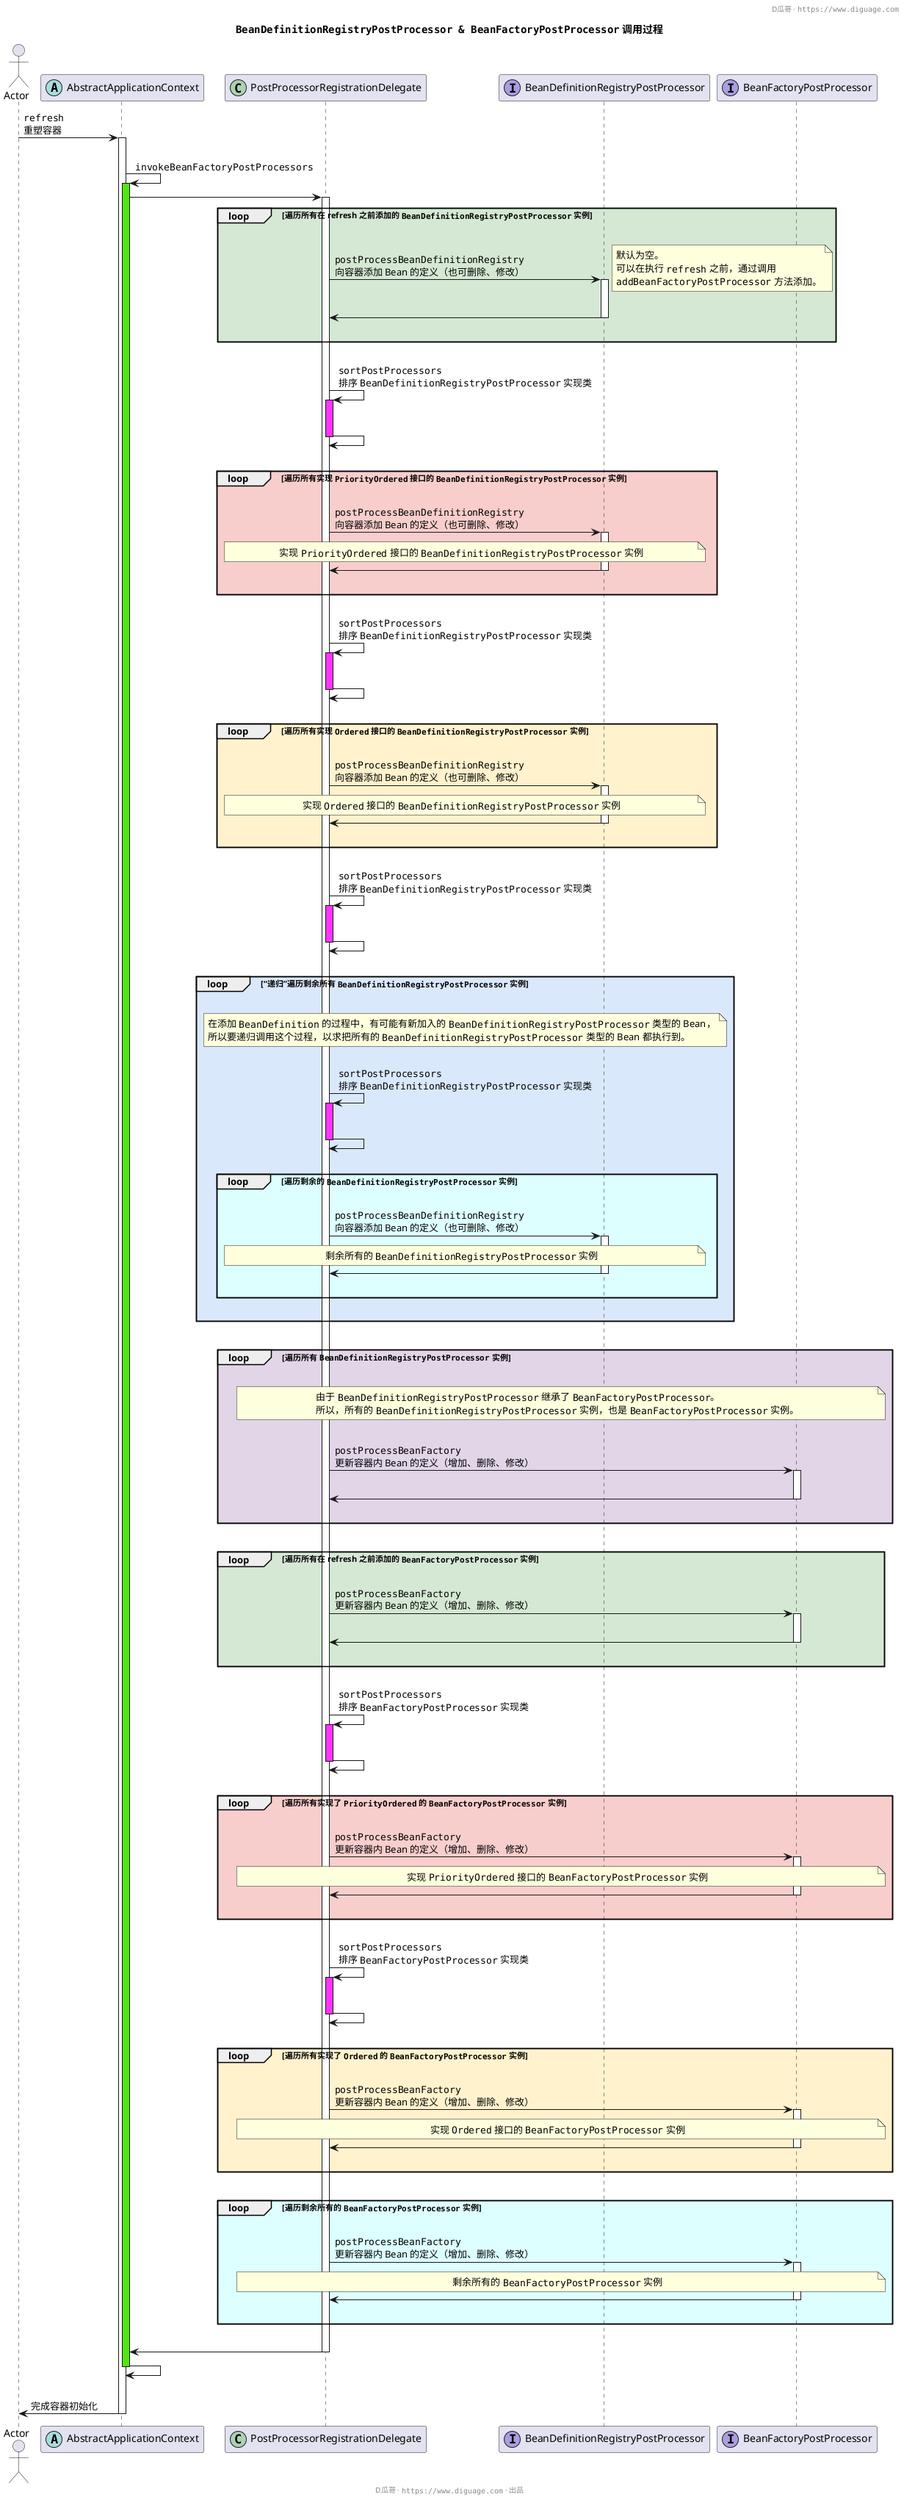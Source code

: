 @startuml

title **""BeanDefinitionRegistryPostProcessor & BeanFactoryPostProcessor"" 调用过程**
header D瓜哥 · ""https://www.diguage.com""


actor Actor
participant AbstractApplicationContext << (A,#AADCDF) >>
participant PostProcessorRegistrationDelegate << (C,#ADD1B2) >>
participant BeanDefinitionRegistryPostProcessor << (I,#AB9DE1) >>
participant BeanFactoryPostProcessor << (I,#AB9DE1) >>

Actor -> AbstractApplicationContext: ""refresh""\n重塑容器
activate AbstractApplicationContext

    |||

    AbstractApplicationContext -> AbstractApplicationContext: ""invokeBeanFactoryPostProcessors""
    activate AbstractApplicationContext #53E516
        AbstractApplicationContext -> PostProcessorRegistrationDelegate:
        activate PostProcessorRegistrationDelegate
            loop #D5E8D4 **遍历所有在 refresh 之前添加的 ""BeanDefinitionRegistryPostProcessor"" 实例**

                |||

                PostProcessorRegistrationDelegate -> BeanDefinitionRegistryPostProcessor: ""postProcessBeanDefinitionRegistry""\n向容器添加 Bean 的定义（也可删除、修改）
                activate BeanDefinitionRegistryPostProcessor
                note right: 默认为空。\n可以在执行 ""refresh"" 之前，通过调用\n""addBeanFactoryPostProcessor"" 方法添加。

                |||

                PostProcessorRegistrationDelegate <- BeanDefinitionRegistryPostProcessor
                deactivate BeanDefinitionRegistryPostProcessor

                |||

            end

            |||

            PostProcessorRegistrationDelegate -> PostProcessorRegistrationDelegate: ""sortPostProcessors""\n排序 ""BeanDefinitionRegistryPostProcessor"" 实现类
            activate PostProcessorRegistrationDelegate #FF33FF
            |||
            PostProcessorRegistrationDelegate -> PostProcessorRegistrationDelegate
            deactivate PostProcessorRegistrationDelegate

            |||

            loop #F8CECC **遍历所有实现 ""PriorityOrdered"" 接口的 ""BeanDefinitionRegistryPostProcessor"" 实例**

                |||

                PostProcessorRegistrationDelegate -> BeanDefinitionRegistryPostProcessor: ""postProcessBeanDefinitionRegistry""\n向容器添加 Bean 的定义（也可删除、修改）
                activate BeanDefinitionRegistryPostProcessor
                note over PostProcessorRegistrationDelegate,BeanDefinitionRegistryPostProcessor: 实现 ""PriorityOrdered"" 接口的 ""BeanDefinitionRegistryPostProcessor"" 实例
                PostProcessorRegistrationDelegate <- BeanDefinitionRegistryPostProcessor
                deactivate BeanDefinitionRegistryPostProcessor

                |||

            end

            |||

            PostProcessorRegistrationDelegate -> PostProcessorRegistrationDelegate: ""sortPostProcessors""\n排序 ""BeanDefinitionRegistryPostProcessor"" 实现类
            activate PostProcessorRegistrationDelegate #FF33FF
            |||
            PostProcessorRegistrationDelegate -> PostProcessorRegistrationDelegate
            deactivate PostProcessorRegistrationDelegate

            |||

            loop #FFF2CC **遍历所有实现 ""Ordered"" 接口的 ""BeanDefinitionRegistryPostProcessor"" 实例**

                |||

                PostProcessorRegistrationDelegate -> BeanDefinitionRegistryPostProcessor: ""postProcessBeanDefinitionRegistry""\n向容器添加 Bean 的定义（也可删除、修改）
                activate BeanDefinitionRegistryPostProcessor
                note over PostProcessorRegistrationDelegate,BeanDefinitionRegistryPostProcessor: 实现 ""Ordered"" 接口的 ""BeanDefinitionRegistryPostProcessor"" 实例
                PostProcessorRegistrationDelegate <- BeanDefinitionRegistryPostProcessor
                deactivate BeanDefinitionRegistryPostProcessor

                |||

            end

            |||

            PostProcessorRegistrationDelegate -> PostProcessorRegistrationDelegate: ""sortPostProcessors""\n排序 ""BeanDefinitionRegistryPostProcessor"" 实现类
            activate PostProcessorRegistrationDelegate #FF33FF
            |||
            PostProcessorRegistrationDelegate -> PostProcessorRegistrationDelegate
            deactivate PostProcessorRegistrationDelegate

            |||

            loop #DAE8FC **“递归”遍历剩余所有 ""BeanDefinitionRegistryPostProcessor"" 实例**

                |||

                note over PostProcessorRegistrationDelegate,BeanDefinitionRegistryPostProcessor: 在添加 ""BeanDefinition"" 的过程中，有可能有新加入的 ""BeanDefinitionRegistryPostProcessor"" 类型的 Bean，\n所以要递归调用这个过程，以求把所有的 ""BeanDefinitionRegistryPostProcessor"" 类型的 Bean 都执行到。

                |||

                PostProcessorRegistrationDelegate -> PostProcessorRegistrationDelegate: ""sortPostProcessors""\n排序 ""BeanDefinitionRegistryPostProcessor"" 实现类
                activate PostProcessorRegistrationDelegate #FF33FF
                |||
                PostProcessorRegistrationDelegate -> PostProcessorRegistrationDelegate
                deactivate PostProcessorRegistrationDelegate

                |||

                loop #DDFFFF **遍历剩余的 ""BeanDefinitionRegistryPostProcessor"" 实例**

                    |||

                    PostProcessorRegistrationDelegate -> BeanDefinitionRegistryPostProcessor: ""postProcessBeanDefinitionRegistry""\n向容器添加 Bean 的定义（也可删除、修改）
                    activate BeanDefinitionRegistryPostProcessor
                    note over PostProcessorRegistrationDelegate,BeanDefinitionRegistryPostProcessor: 剩余所有的 ""BeanDefinitionRegistryPostProcessor"" 实例
                    PostProcessorRegistrationDelegate <- BeanDefinitionRegistryPostProcessor
                    deactivate BeanDefinitionRegistryPostProcessor

                    |||

                end

                |||

            end

            |||

            loop #E1D5E7 **遍历所有 ""BeanDefinitionRegistryPostProcessor"" 实例**

                |||

                note over PostProcessorRegistrationDelegate,BeanFactoryPostProcessor: 由于 ""BeanDefinitionRegistryPostProcessor"" 继承了 ""BeanFactoryPostProcessor""。\n所以，所有的 ""BeanDefinitionRegistryPostProcessor"" 实例，也是 ""BeanFactoryPostProcessor"" 实例。

                |||

                PostProcessorRegistrationDelegate -> BeanFactoryPostProcessor: ""postProcessBeanFactory""\n更新容器内 Bean 的定义（增加、删除、修改）
                activate BeanFactoryPostProcessor

                |||

                PostProcessorRegistrationDelegate <- BeanFactoryPostProcessor
                deactivate BeanFactoryPostProcessor

                |||

            end

            |||

            loop #D5E8D4 **遍历所有在 refresh 之前添加的 ""BeanFactoryPostProcessor"" 实例**

                |||

                PostProcessorRegistrationDelegate -> BeanFactoryPostProcessor: ""postProcessBeanFactory""\n更新容器内 Bean 的定义（增加、删除、修改）
                activate BeanFactoryPostProcessor

                |||

                PostProcessorRegistrationDelegate <- BeanFactoryPostProcessor
                deactivate BeanFactoryPostProcessor

                |||

            end

            |||

            PostProcessorRegistrationDelegate -> PostProcessorRegistrationDelegate: ""sortPostProcessors""\n排序 ""BeanFactoryPostProcessor"" 实现类
            activate PostProcessorRegistrationDelegate #FF33FF
            |||
            PostProcessorRegistrationDelegate -> PostProcessorRegistrationDelegate
            deactivate PostProcessorRegistrationDelegate

            |||

            loop #F8CECC **遍历所有实现了 ""PriorityOrdered"" 的 ""BeanFactoryPostProcessor"" 实例**

                |||

                PostProcessorRegistrationDelegate -> BeanFactoryPostProcessor: ""postProcessBeanFactory""\n更新容器内 Bean 的定义（增加、删除、修改）
                note over PostProcessorRegistrationDelegate,BeanFactoryPostProcessor: 实现 ""PriorityOrdered"" 接口的 ""BeanFactoryPostProcessor"" 实例
                activate BeanFactoryPostProcessor
                PostProcessorRegistrationDelegate <- BeanFactoryPostProcessor
                deactivate BeanFactoryPostProcessor

                |||

            end

            |||

            PostProcessorRegistrationDelegate -> PostProcessorRegistrationDelegate: ""sortPostProcessors""\n排序 ""BeanFactoryPostProcessor"" 实现类
            activate PostProcessorRegistrationDelegate #FF33FF
            |||
            PostProcessorRegistrationDelegate -> PostProcessorRegistrationDelegate
            deactivate PostProcessorRegistrationDelegate

            |||

            loop #FFF2CC **遍历所有实现了 ""Ordered"" 的 ""BeanFactoryPostProcessor"" 实例**

                |||

                PostProcessorRegistrationDelegate -> BeanFactoryPostProcessor: ""postProcessBeanFactory""\n更新容器内 Bean 的定义（增加、删除、修改）
                note over PostProcessorRegistrationDelegate,BeanFactoryPostProcessor: 实现 ""Ordered"" 接口的 ""BeanFactoryPostProcessor"" 实例
                activate BeanFactoryPostProcessor
                PostProcessorRegistrationDelegate <- BeanFactoryPostProcessor
                deactivate BeanFactoryPostProcessor

                |||

            end

            |||

            loop #DDFFFF **遍历剩余所有的 ""BeanFactoryPostProcessor"" 实例**

                |||

                PostProcessorRegistrationDelegate -> BeanFactoryPostProcessor: ""postProcessBeanFactory""\n更新容器内 Bean 的定义（增加、删除、修改）
                note over PostProcessorRegistrationDelegate,BeanFactoryPostProcessor: 剩余所有的 ""BeanFactoryPostProcessor"" 实例
                activate BeanFactoryPostProcessor
                PostProcessorRegistrationDelegate <- BeanFactoryPostProcessor
                deactivate BeanFactoryPostProcessor

                |||

            end

            |||

        AbstractApplicationContext <- PostProcessorRegistrationDelegate
        deactivate PostProcessorRegistrationDelegate
    AbstractApplicationContext -> AbstractApplicationContext
    deactivate AbstractApplicationContext

    |||

Actor <- AbstractApplicationContext: 完成容器初始化
deactivate AbstractApplicationContext

footer D瓜哥 · ""https://www.diguage.com"" · 出品
@enduml
